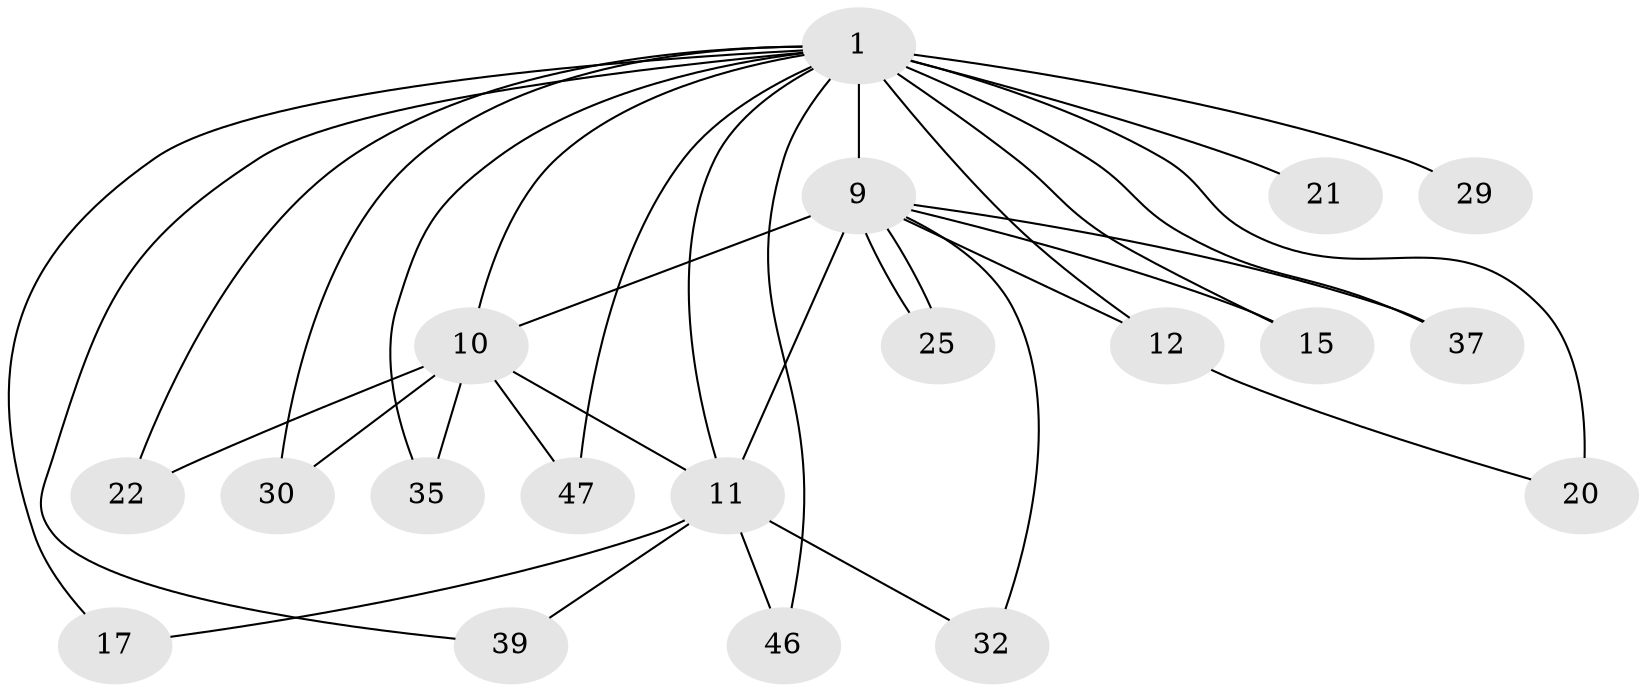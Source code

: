 // original degree distribution, {15: 0.06060606060606061, 16: 0.030303030303030304, 18: 0.030303030303030304, 21: 0.015151515151515152, 22: 0.015151515151515152, 8: 0.015151515151515152, 4: 0.06060606060606061, 5: 0.015151515151515152, 2: 0.5909090909090909, 3: 0.15151515151515152, 6: 0.015151515151515152}
// Generated by graph-tools (version 1.1) at 2025/17/03/04/25 18:17:39]
// undirected, 19 vertices, 34 edges
graph export_dot {
graph [start="1"]
  node [color=gray90,style=filled];
  1 [super="+2+3"];
  9 [super="+27"];
  10 [super="+13+23+65"];
  11 [super="+38"];
  12 [super="+50"];
  15;
  17;
  20 [super="+24"];
  21 [super="+43+42+28"];
  22;
  25;
  29;
  30 [super="+52"];
  32;
  35;
  37;
  39;
  46;
  47 [super="+48"];
  1 -- 9 [weight=13];
  1 -- 10 [weight=12];
  1 -- 17;
  1 -- 12 [weight=2];
  1 -- 30 [weight=4];
  1 -- 35;
  1 -- 39;
  1 -- 11 [weight=2];
  1 -- 47 [weight=2];
  1 -- 20 [weight=2];
  1 -- 22;
  1 -- 21 [weight=5];
  1 -- 37;
  1 -- 46;
  1 -- 15;
  1 -- 29 [weight=2];
  9 -- 10 [weight=2];
  9 -- 11;
  9 -- 12;
  9 -- 15;
  9 -- 25;
  9 -- 25;
  9 -- 32;
  9 -- 37;
  10 -- 35;
  10 -- 22;
  10 -- 30;
  10 -- 47;
  10 -- 11;
  11 -- 17;
  11 -- 32;
  11 -- 39;
  11 -- 46;
  12 -- 20;
}
